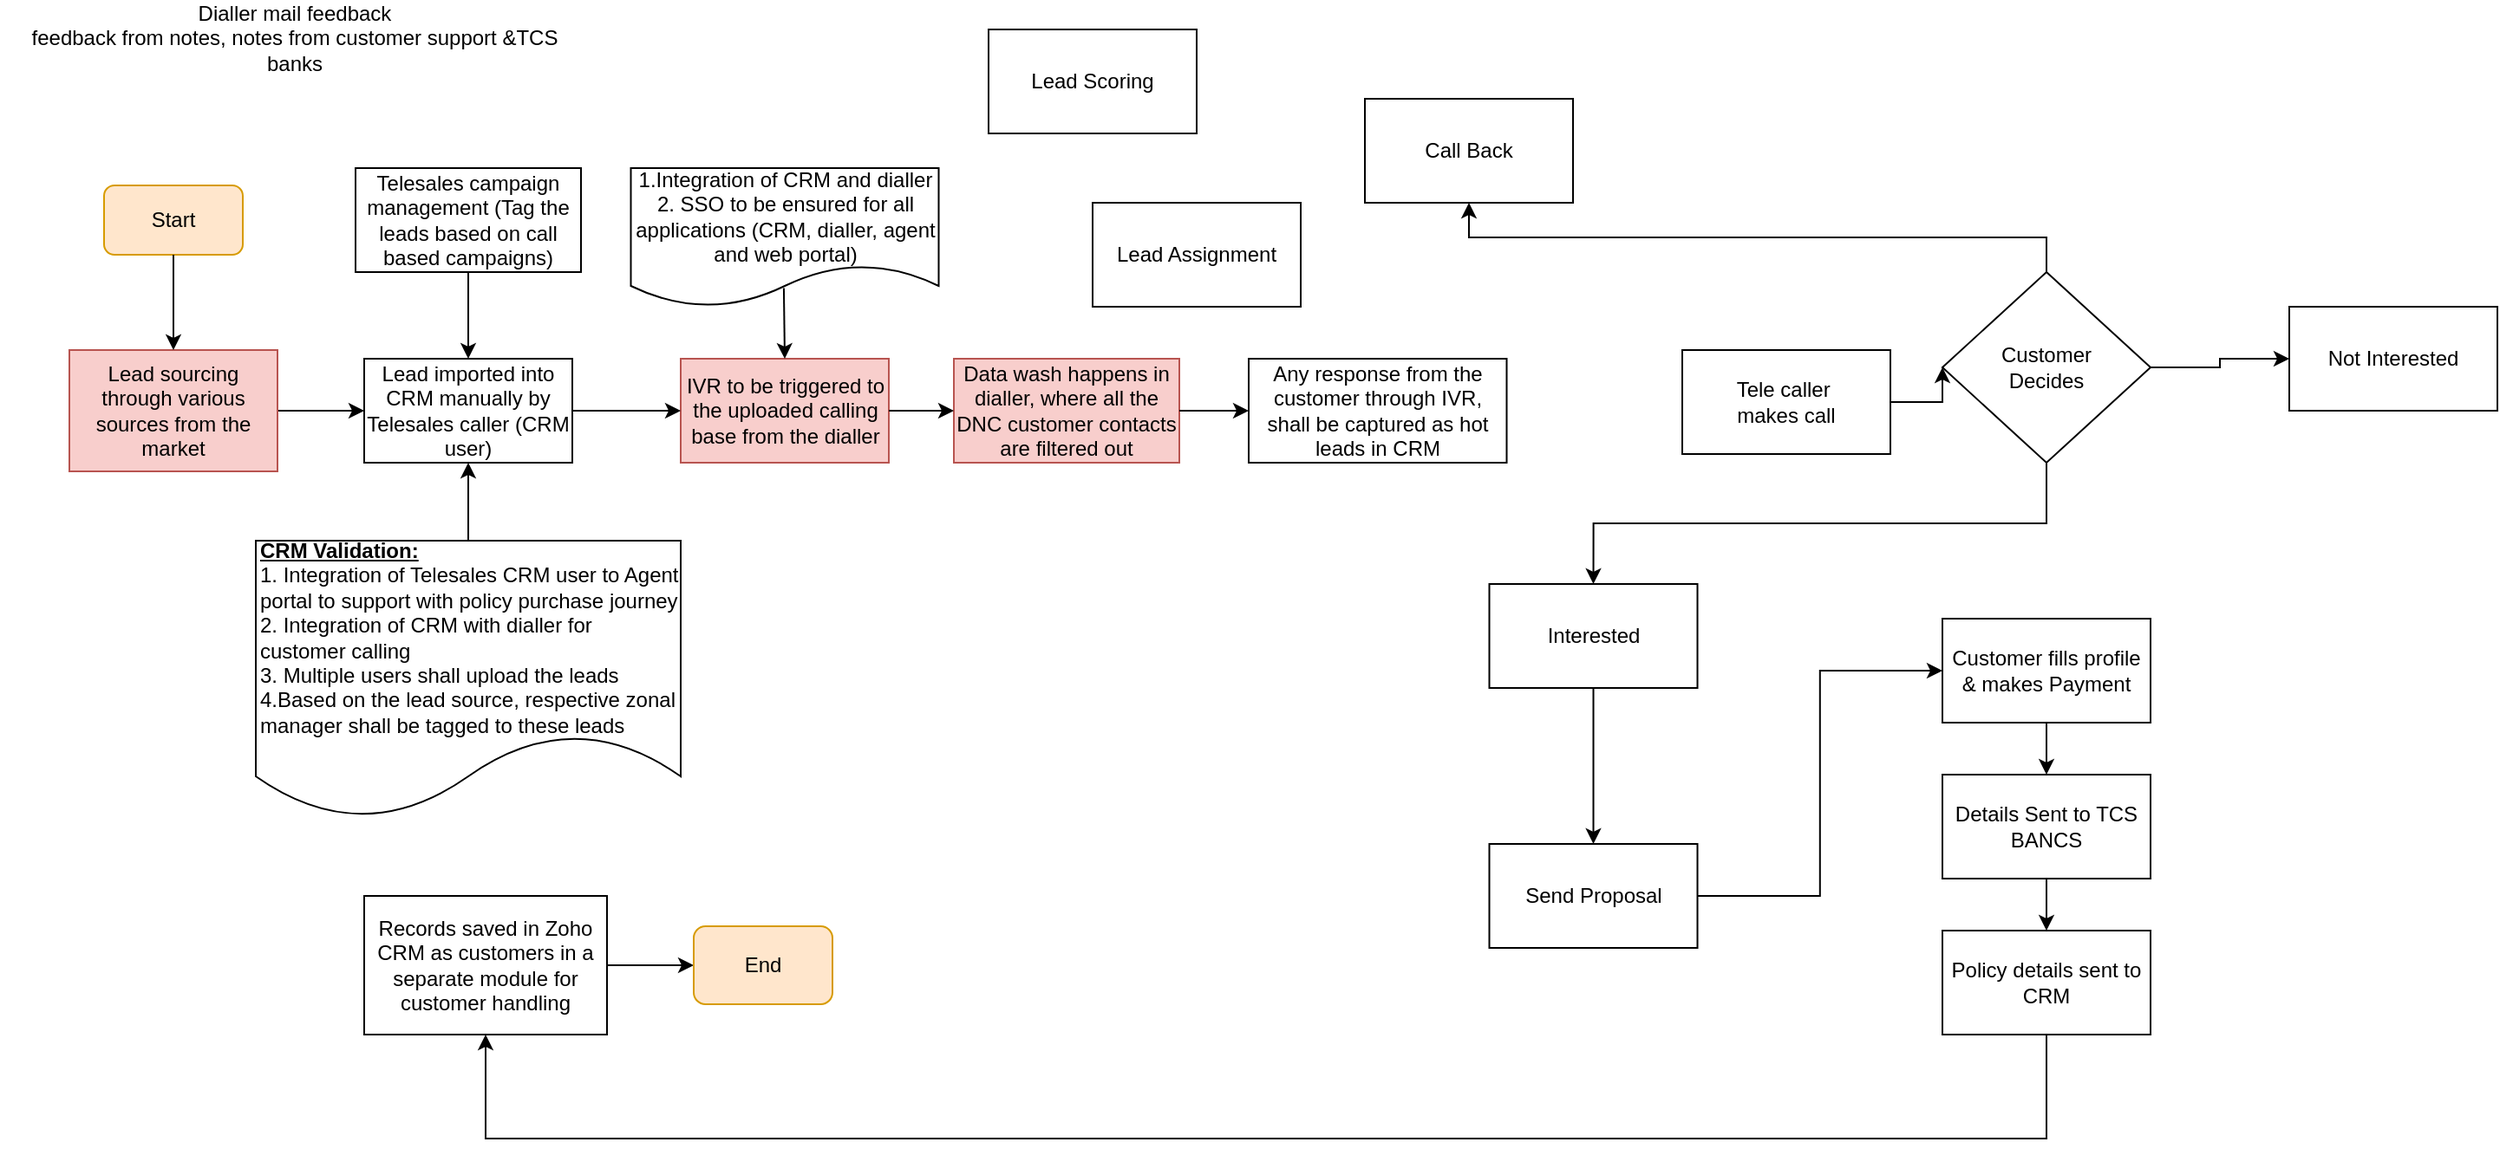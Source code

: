 <mxfile version="24.6.4" type="github">
  <diagram name="Page-1" id="DGPTn8h5blwmbo-AMauQ">
    <mxGraphModel dx="1122" dy="614" grid="1" gridSize="10" guides="1" tooltips="1" connect="1" arrows="1" fold="1" page="1" pageScale="1" pageWidth="827" pageHeight="1169" math="0" shadow="0">
      <root>
        <mxCell id="0" />
        <mxCell id="1" parent="0" />
        <mxCell id="8dm4q_V4aPKoPHy_YZsy-16" style="edgeStyle=orthogonalEdgeStyle;rounded=0;orthogonalLoop=1;jettySize=auto;html=1;exitX=1;exitY=0.5;exitDx=0;exitDy=0;entryX=0;entryY=0.5;entryDx=0;entryDy=0;" parent="1" source="15KNfyLsuPqZmDbi_dlv-5" target="8dm4q_V4aPKoPHy_YZsy-2" edge="1">
          <mxGeometry relative="1" as="geometry">
            <mxPoint x="200" y="270" as="sourcePoint" />
          </mxGeometry>
        </mxCell>
        <mxCell id="8dm4q_V4aPKoPHy_YZsy-2" value="Lead imported into CRM manually by Telesales caller (CRM user)" style="rounded=0;whiteSpace=wrap;html=1;" parent="1" vertex="1">
          <mxGeometry x="250" y="240" width="120" height="60" as="geometry" />
        </mxCell>
        <mxCell id="8dm4q_V4aPKoPHy_YZsy-3" value="IVR to be triggered to the uploaded calling base from the dialler" style="rounded=0;whiteSpace=wrap;html=1;fillColor=#f8cecc;strokeColor=#b85450;" parent="1" vertex="1">
          <mxGeometry x="432.5" y="240" width="120" height="60" as="geometry" />
        </mxCell>
        <mxCell id="8dm4q_V4aPKoPHy_YZsy-4" value="Lead Scoring" style="rounded=0;whiteSpace=wrap;html=1;" parent="1" vertex="1">
          <mxGeometry x="610" y="50" width="120" height="60" as="geometry" />
        </mxCell>
        <mxCell id="8dm4q_V4aPKoPHy_YZsy-5" value="Lead Assignment" style="rounded=0;whiteSpace=wrap;html=1;" parent="1" vertex="1">
          <mxGeometry x="670" y="150" width="120" height="60" as="geometry" />
        </mxCell>
        <mxCell id="8dm4q_V4aPKoPHy_YZsy-23" style="edgeStyle=orthogonalEdgeStyle;rounded=0;orthogonalLoop=1;jettySize=auto;html=1;exitX=1;exitY=0.5;exitDx=0;exitDy=0;entryX=0;entryY=0.5;entryDx=0;entryDy=0;" parent="1" source="8dm4q_V4aPKoPHy_YZsy-6" target="8dm4q_V4aPKoPHy_YZsy-8" edge="1">
          <mxGeometry relative="1" as="geometry" />
        </mxCell>
        <mxCell id="8dm4q_V4aPKoPHy_YZsy-6" value="Tele caller&amp;nbsp;&lt;div&gt;makes call&lt;/div&gt;" style="rounded=0;whiteSpace=wrap;html=1;" parent="1" vertex="1">
          <mxGeometry x="1010" y="235" width="120" height="60" as="geometry" />
        </mxCell>
        <mxCell id="8dm4q_V4aPKoPHy_YZsy-7" value="Call Back" style="whiteSpace=wrap;html=1;" parent="1" vertex="1">
          <mxGeometry x="827" y="90" width="120" height="60" as="geometry" />
        </mxCell>
        <mxCell id="8dm4q_V4aPKoPHy_YZsy-24" style="edgeStyle=orthogonalEdgeStyle;rounded=0;orthogonalLoop=1;jettySize=auto;html=1;exitX=0.5;exitY=0;exitDx=0;exitDy=0;entryX=0.5;entryY=1;entryDx=0;entryDy=0;" parent="1" source="8dm4q_V4aPKoPHy_YZsy-8" target="8dm4q_V4aPKoPHy_YZsy-7" edge="1">
          <mxGeometry relative="1" as="geometry" />
        </mxCell>
        <mxCell id="8dm4q_V4aPKoPHy_YZsy-25" style="edgeStyle=orthogonalEdgeStyle;rounded=0;orthogonalLoop=1;jettySize=auto;html=1;exitX=0.5;exitY=1;exitDx=0;exitDy=0;entryX=0.5;entryY=0;entryDx=0;entryDy=0;" parent="1" source="8dm4q_V4aPKoPHy_YZsy-8" target="8dm4q_V4aPKoPHy_YZsy-10" edge="1">
          <mxGeometry relative="1" as="geometry" />
        </mxCell>
        <mxCell id="8dm4q_V4aPKoPHy_YZsy-27" style="edgeStyle=orthogonalEdgeStyle;rounded=0;orthogonalLoop=1;jettySize=auto;html=1;exitX=1;exitY=0.5;exitDx=0;exitDy=0;entryX=0;entryY=0.5;entryDx=0;entryDy=0;" parent="1" source="8dm4q_V4aPKoPHy_YZsy-8" target="8dm4q_V4aPKoPHy_YZsy-9" edge="1">
          <mxGeometry relative="1" as="geometry" />
        </mxCell>
        <mxCell id="8dm4q_V4aPKoPHy_YZsy-8" value="Customer&lt;div&gt;Decides&lt;/div&gt;" style="rhombus;whiteSpace=wrap;html=1;" parent="1" vertex="1">
          <mxGeometry x="1160" y="190" width="120" height="110" as="geometry" />
        </mxCell>
        <mxCell id="8dm4q_V4aPKoPHy_YZsy-9" value="Not Interested" style="whiteSpace=wrap;html=1;" parent="1" vertex="1">
          <mxGeometry x="1360" y="210" width="120" height="60" as="geometry" />
        </mxCell>
        <mxCell id="8dm4q_V4aPKoPHy_YZsy-26" style="edgeStyle=orthogonalEdgeStyle;rounded=0;orthogonalLoop=1;jettySize=auto;html=1;exitX=0.5;exitY=1;exitDx=0;exitDy=0;entryX=0.5;entryY=0;entryDx=0;entryDy=0;" parent="1" source="8dm4q_V4aPKoPHy_YZsy-10" target="8dm4q_V4aPKoPHy_YZsy-11" edge="1">
          <mxGeometry relative="1" as="geometry" />
        </mxCell>
        <mxCell id="8dm4q_V4aPKoPHy_YZsy-10" value="Interested" style="whiteSpace=wrap;html=1;" parent="1" vertex="1">
          <mxGeometry x="898.75" y="370" width="120" height="60" as="geometry" />
        </mxCell>
        <mxCell id="8dm4q_V4aPKoPHy_YZsy-28" style="edgeStyle=orthogonalEdgeStyle;rounded=0;orthogonalLoop=1;jettySize=auto;html=1;exitX=1;exitY=0.5;exitDx=0;exitDy=0;entryX=0;entryY=0.5;entryDx=0;entryDy=0;" parent="1" source="8dm4q_V4aPKoPHy_YZsy-11" target="8dm4q_V4aPKoPHy_YZsy-12" edge="1">
          <mxGeometry relative="1" as="geometry" />
        </mxCell>
        <mxCell id="8dm4q_V4aPKoPHy_YZsy-11" value="Send Proposal" style="whiteSpace=wrap;html=1;" parent="1" vertex="1">
          <mxGeometry x="898.75" y="520" width="120" height="60" as="geometry" />
        </mxCell>
        <mxCell id="8dm4q_V4aPKoPHy_YZsy-29" style="edgeStyle=orthogonalEdgeStyle;rounded=0;orthogonalLoop=1;jettySize=auto;html=1;exitX=0.5;exitY=1;exitDx=0;exitDy=0;entryX=0.5;entryY=0;entryDx=0;entryDy=0;" parent="1" source="8dm4q_V4aPKoPHy_YZsy-12" target="8dm4q_V4aPKoPHy_YZsy-13" edge="1">
          <mxGeometry relative="1" as="geometry" />
        </mxCell>
        <mxCell id="8dm4q_V4aPKoPHy_YZsy-12" value="Customer fills profile &amp;amp; makes Payment" style="whiteSpace=wrap;html=1;" parent="1" vertex="1">
          <mxGeometry x="1160" y="390" width="120" height="60" as="geometry" />
        </mxCell>
        <mxCell id="8dm4q_V4aPKoPHy_YZsy-30" style="edgeStyle=orthogonalEdgeStyle;rounded=0;orthogonalLoop=1;jettySize=auto;html=1;exitX=0.5;exitY=1;exitDx=0;exitDy=0;entryX=0.5;entryY=0;entryDx=0;entryDy=0;" parent="1" source="8dm4q_V4aPKoPHy_YZsy-13" target="8dm4q_V4aPKoPHy_YZsy-14" edge="1">
          <mxGeometry relative="1" as="geometry" />
        </mxCell>
        <mxCell id="8dm4q_V4aPKoPHy_YZsy-13" value="Details Sent to TCS BANCS" style="whiteSpace=wrap;html=1;" parent="1" vertex="1">
          <mxGeometry x="1160" y="480" width="120" height="60" as="geometry" />
        </mxCell>
        <mxCell id="8dm4q_V4aPKoPHy_YZsy-31" style="edgeStyle=orthogonalEdgeStyle;rounded=0;orthogonalLoop=1;jettySize=auto;html=1;exitX=0.5;exitY=1;exitDx=0;exitDy=0;entryX=0.5;entryY=1;entryDx=0;entryDy=0;" parent="1" source="8dm4q_V4aPKoPHy_YZsy-14" target="8dm4q_V4aPKoPHy_YZsy-15" edge="1">
          <mxGeometry relative="1" as="geometry">
            <Array as="points">
              <mxPoint x="1220" y="690" />
              <mxPoint x="320" y="690" />
            </Array>
          </mxGeometry>
        </mxCell>
        <mxCell id="8dm4q_V4aPKoPHy_YZsy-14" value="Policy details sent to CRM" style="whiteSpace=wrap;html=1;" parent="1" vertex="1">
          <mxGeometry x="1160" y="570" width="120" height="60" as="geometry" />
        </mxCell>
        <mxCell id="8dm4q_V4aPKoPHy_YZsy-15" value="Records saved in Zoho CRM as customers in a separate module for customer handling" style="whiteSpace=wrap;html=1;" parent="1" vertex="1">
          <mxGeometry x="250" y="550" width="140" height="80" as="geometry" />
        </mxCell>
        <mxCell id="15KNfyLsuPqZmDbi_dlv-1" value="" style="endArrow=classic;html=1;rounded=0;exitX=1;exitY=0.5;exitDx=0;exitDy=0;entryX=0;entryY=0.5;entryDx=0;entryDy=0;" parent="1" source="8dm4q_V4aPKoPHy_YZsy-15" target="15KNfyLsuPqZmDbi_dlv-2" edge="1">
          <mxGeometry width="50" height="50" relative="1" as="geometry">
            <mxPoint x="740" y="430" as="sourcePoint" />
            <mxPoint x="790" y="380" as="targetPoint" />
          </mxGeometry>
        </mxCell>
        <mxCell id="15KNfyLsuPqZmDbi_dlv-2" value="End" style="rounded=1;whiteSpace=wrap;html=1;fillColor=#ffe6cc;strokeColor=#d79b00;" parent="1" vertex="1">
          <mxGeometry x="440" y="567.5" width="80" height="45" as="geometry" />
        </mxCell>
        <mxCell id="15KNfyLsuPqZmDbi_dlv-3" value="Start" style="rounded=1;whiteSpace=wrap;html=1;fillColor=#ffe6cc;strokeColor=#d79b00;" parent="1" vertex="1">
          <mxGeometry x="100" y="140" width="80" height="40" as="geometry" />
        </mxCell>
        <mxCell id="15KNfyLsuPqZmDbi_dlv-5" value="Lead sourcing through various sources from the market" style="rounded=0;whiteSpace=wrap;html=1;fillColor=#f8cecc;strokeColor=#b85450;" parent="1" vertex="1">
          <mxGeometry x="80" y="235" width="120" height="70" as="geometry" />
        </mxCell>
        <mxCell id="15KNfyLsuPqZmDbi_dlv-6" value="" style="endArrow=classic;html=1;rounded=0;exitX=0.5;exitY=1;exitDx=0;exitDy=0;entryX=0.5;entryY=0;entryDx=0;entryDy=0;" parent="1" source="15KNfyLsuPqZmDbi_dlv-3" target="15KNfyLsuPqZmDbi_dlv-5" edge="1">
          <mxGeometry width="50" height="50" relative="1" as="geometry">
            <mxPoint x="740" y="430" as="sourcePoint" />
            <mxPoint x="790" y="380" as="targetPoint" />
          </mxGeometry>
        </mxCell>
        <mxCell id="0je7gwXj_GNrerZqdTDB-1" value="Telesales campaign management (Tag the leads based on call based campaigns)" style="rounded=0;whiteSpace=wrap;html=1;" vertex="1" parent="1">
          <mxGeometry x="245" y="130" width="130" height="60" as="geometry" />
        </mxCell>
        <mxCell id="0je7gwXj_GNrerZqdTDB-2" value="" style="endArrow=classic;html=1;rounded=0;exitX=0.5;exitY=1;exitDx=0;exitDy=0;entryX=0.5;entryY=0;entryDx=0;entryDy=0;" edge="1" parent="1" source="0je7gwXj_GNrerZqdTDB-1" target="8dm4q_V4aPKoPHy_YZsy-2">
          <mxGeometry width="50" height="50" relative="1" as="geometry">
            <mxPoint x="400" y="340" as="sourcePoint" />
            <mxPoint x="450" y="290" as="targetPoint" />
          </mxGeometry>
        </mxCell>
        <mxCell id="0je7gwXj_GNrerZqdTDB-3" value="&lt;b&gt;&lt;u&gt;CRM Validation:&lt;/u&gt;&lt;/b&gt;&lt;div&gt;1. Integration of Telesales CRM user to Agent portal to support with policy purchase journey&lt;/div&gt;&lt;div&gt;2. Integration of CRM with dialler for customer calling&lt;/div&gt;&lt;div&gt;3. Multiple users shall upload the leads&lt;/div&gt;&lt;div&gt;4.Based on the lead source, respective zonal manager shall be tagged to these leads&lt;/div&gt;" style="shape=document;whiteSpace=wrap;html=1;boundedLbl=1;align=left;" vertex="1" parent="1">
          <mxGeometry x="187.5" y="345" width="245" height="160" as="geometry" />
        </mxCell>
        <mxCell id="0je7gwXj_GNrerZqdTDB-4" value="" style="endArrow=classic;html=1;rounded=0;exitX=0.5;exitY=0;exitDx=0;exitDy=0;entryX=0.5;entryY=1;entryDx=0;entryDy=0;" edge="1" parent="1" source="0je7gwXj_GNrerZqdTDB-3" target="8dm4q_V4aPKoPHy_YZsy-2">
          <mxGeometry width="50" height="50" relative="1" as="geometry">
            <mxPoint x="520" y="420" as="sourcePoint" />
            <mxPoint x="570" y="370" as="targetPoint" />
          </mxGeometry>
        </mxCell>
        <mxCell id="0je7gwXj_GNrerZqdTDB-5" value="" style="endArrow=classic;html=1;rounded=0;exitX=1;exitY=0.5;exitDx=0;exitDy=0;entryX=0;entryY=0.5;entryDx=0;entryDy=0;" edge="1" parent="1" source="8dm4q_V4aPKoPHy_YZsy-2" target="8dm4q_V4aPKoPHy_YZsy-3">
          <mxGeometry width="50" height="50" relative="1" as="geometry">
            <mxPoint x="520" y="350" as="sourcePoint" />
            <mxPoint x="570" y="300" as="targetPoint" />
          </mxGeometry>
        </mxCell>
        <mxCell id="0je7gwXj_GNrerZqdTDB-6" value="1.Integration of CRM and dialler&lt;div&gt;2. SSO to be ensured for all applications (CRM, dialler, agent and web portal)&lt;/div&gt;" style="shape=document;whiteSpace=wrap;html=1;boundedLbl=1;" vertex="1" parent="1">
          <mxGeometry x="403.75" y="130" width="177.5" height="80" as="geometry" />
        </mxCell>
        <mxCell id="0je7gwXj_GNrerZqdTDB-7" value="" style="endArrow=classic;html=1;rounded=0;exitX=0.497;exitY=0.865;exitDx=0;exitDy=0;exitPerimeter=0;entryX=0.5;entryY=0;entryDx=0;entryDy=0;" edge="1" parent="1" source="0je7gwXj_GNrerZqdTDB-6" target="8dm4q_V4aPKoPHy_YZsy-3">
          <mxGeometry width="50" height="50" relative="1" as="geometry">
            <mxPoint x="520" y="350" as="sourcePoint" />
            <mxPoint x="570" y="300" as="targetPoint" />
          </mxGeometry>
        </mxCell>
        <mxCell id="0je7gwXj_GNrerZqdTDB-8" value="Data wash happens in dialler, where all the DNC customer contacts are filtered out" style="rounded=0;whiteSpace=wrap;html=1;fillColor=#f8cecc;strokeColor=#b85450;" vertex="1" parent="1">
          <mxGeometry x="590" y="240" width="130" height="60" as="geometry" />
        </mxCell>
        <mxCell id="0je7gwXj_GNrerZqdTDB-9" value="Dialler mail feedback&lt;div&gt;feedback from notes, notes from customer support &amp;amp;TCS banks&lt;/div&gt;" style="text;html=1;align=center;verticalAlign=middle;whiteSpace=wrap;rounded=0;" vertex="1" parent="1">
          <mxGeometry x="40" y="40" width="340" height="30" as="geometry" />
        </mxCell>
        <mxCell id="0je7gwXj_GNrerZqdTDB-10" value="Any response from the customer through IVR, shall be captured as hot leads in CRM" style="rounded=0;whiteSpace=wrap;html=1;" vertex="1" parent="1">
          <mxGeometry x="760" y="240" width="148.75" height="60" as="geometry" />
        </mxCell>
        <mxCell id="0je7gwXj_GNrerZqdTDB-11" value="" style="endArrow=classic;html=1;rounded=0;exitX=1;exitY=0.5;exitDx=0;exitDy=0;entryX=0;entryY=0.5;entryDx=0;entryDy=0;" edge="1" parent="1" source="8dm4q_V4aPKoPHy_YZsy-3" target="0je7gwXj_GNrerZqdTDB-8">
          <mxGeometry width="50" height="50" relative="1" as="geometry">
            <mxPoint x="730" y="320" as="sourcePoint" />
            <mxPoint x="590" y="370" as="targetPoint" />
          </mxGeometry>
        </mxCell>
        <mxCell id="0je7gwXj_GNrerZqdTDB-12" value="" style="endArrow=classic;html=1;rounded=0;exitX=1;exitY=0.5;exitDx=0;exitDy=0;entryX=0;entryY=0.5;entryDx=0;entryDy=0;" edge="1" parent="1" source="0je7gwXj_GNrerZqdTDB-8" target="0je7gwXj_GNrerZqdTDB-10">
          <mxGeometry width="50" height="50" relative="1" as="geometry">
            <mxPoint x="980" y="330" as="sourcePoint" />
            <mxPoint x="1030" y="280" as="targetPoint" />
          </mxGeometry>
        </mxCell>
      </root>
    </mxGraphModel>
  </diagram>
</mxfile>
